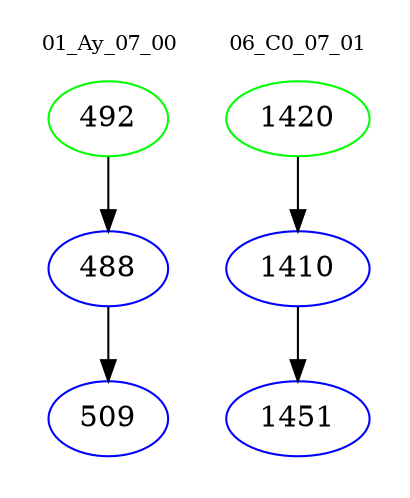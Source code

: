 digraph{
subgraph cluster_0 {
color = white
label = "01_Ay_07_00";
fontsize=10;
T0_492 [label="492", color="green"]
T0_492 -> T0_488 [color="black"]
T0_488 [label="488", color="blue"]
T0_488 -> T0_509 [color="black"]
T0_509 [label="509", color="blue"]
}
subgraph cluster_1 {
color = white
label = "06_C0_07_01";
fontsize=10;
T1_1420 [label="1420", color="green"]
T1_1420 -> T1_1410 [color="black"]
T1_1410 [label="1410", color="blue"]
T1_1410 -> T1_1451 [color="black"]
T1_1451 [label="1451", color="blue"]
}
}

